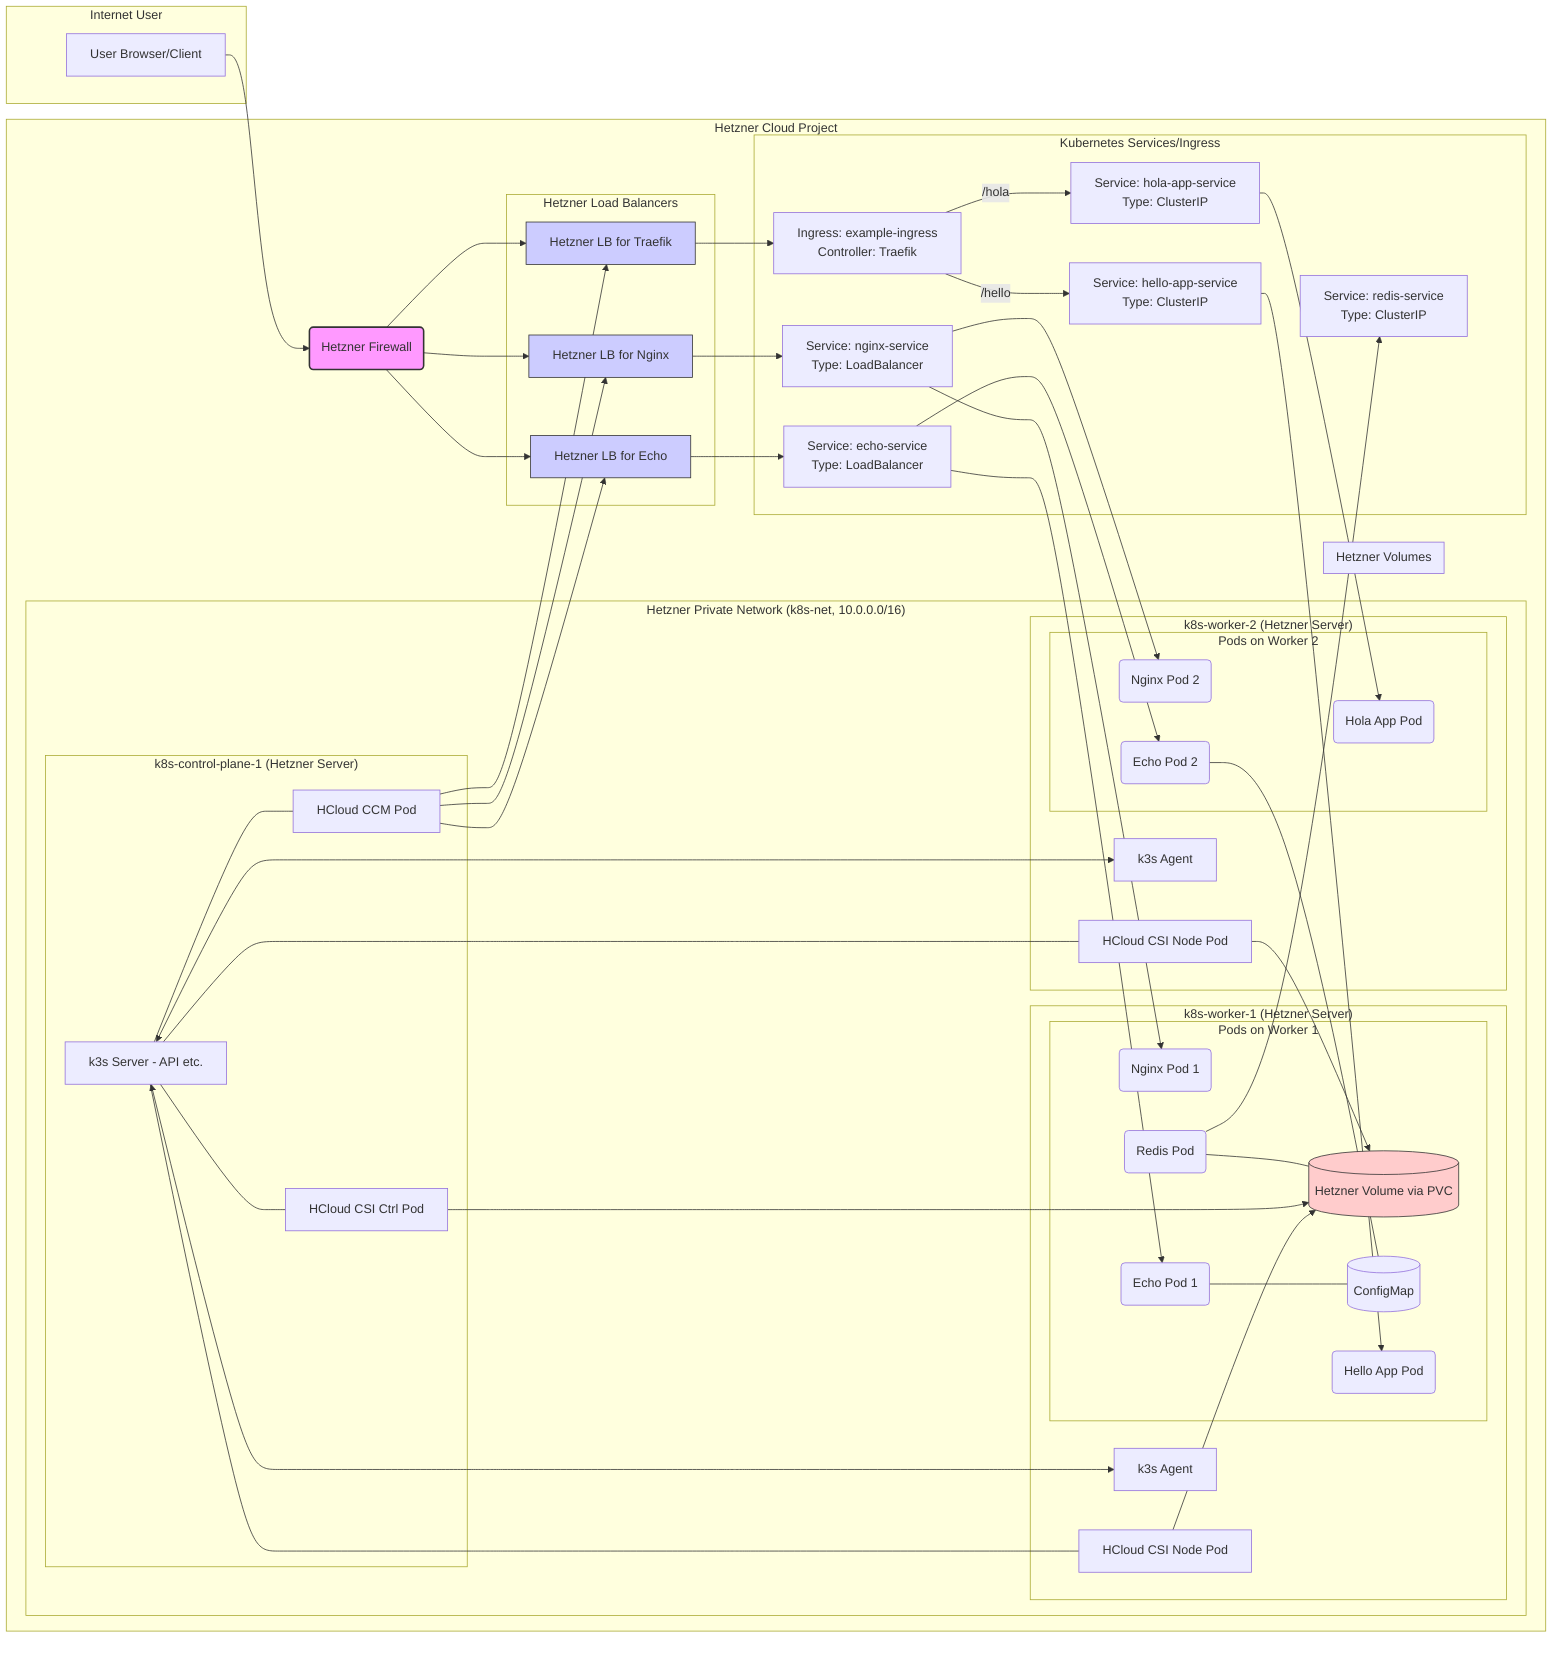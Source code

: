 graph LR
    subgraph "Internet User"
        U["User Browser/Client"]
    end

    subgraph "Hetzner Cloud Project"
        FW("Hetzner Firewall")
        subgraph "Hetzner Load Balancers"
            LB_Nginx["Hetzner LB for Nginx"]
            LB_Echo["Hetzner LB for Echo"]
            LB_Traefik["Hetzner LB for Traefik"]
        end
        subgraph "Hetzner Private Network (k8s-net, 10.0.0.0/16)"
            subgraph "k8s-control-plane-1 (Hetzner Server)"
                K3S_Server["k3s Server - API etc."]
                CCM["HCloud CCM Pod"]
                CSI_Ctrl["HCloud CSI Ctrl Pod"]
            end
            subgraph "k8s-worker-1 (Hetzner Server)"
                K3S_Agent1["k3s Agent"]
                CSI_Node1["HCloud CSI Node Pod"]
                subgraph "Pods on Worker 1"
                    NginxPod1("Nginx Pod 1")
                    RedisPod("Redis Pod") --- PV1[("Hetzner Volume via PVC")]
                    EchoPod1("Echo Pod 1") --- CM1[("ConfigMap")]
                    HelloAppPod("Hello App Pod")
                end
            end
            subgraph "k8s-worker-2 (Hetzner Server)"
                K3S_Agent2["k3s Agent"]
                CSI_Node2["HCloud CSI Node Pod"]
                 subgraph "Pods on Worker 2"
                    NginxPod2("Nginx Pod 2")
                    EchoPod2("Echo Pod 2") --- CM1
                    HolaAppPod("Hola App Pod")
                end
            end
        end
        subgraph "Hetzner Volumes"
            PV1
        end
        subgraph "Kubernetes Services/Ingress"
            Svc_Nginx["Service: nginx-service<br>Type: LoadBalancer"]
            Svc_Echo["Service: echo-service<br>Type: LoadBalancer"]
            Svc_Redis["Service: redis-service<br>Type: ClusterIP"]
            Svc_Hello["Service: hello-app-service<br>Type: ClusterIP"]
            Svc_Hola["Service: hola-app-service<br>Type: ClusterIP"]
            Ingress["Ingress: example-ingress<br>Controller: Traefik"]
        end

        %% Connections %%
        U --> FW
        FW --> LB_Nginx
        FW --> LB_Echo
        FW --> LB_Traefik

        LB_Nginx --> Svc_Nginx
        LB_Echo --> Svc_Echo
        LB_Traefik --> Ingress

        Svc_Nginx --> NginxPod1 & NginxPod2
        Svc_Echo --> EchoPod1 & EchoPod2
        RedisPod --> Svc_Redis

        Ingress -- "/hello" --> Svc_Hello
        Ingress -- "/hola" --> Svc_Hola
        Svc_Hello --> HelloAppPod
        Svc_Hola --> HolaAppPod

        %% Control Plane / Node Communication %%
        K3S_Server <--> K3S_Agent1 & K3S_Agent2
        K3S_Server --- CCM & CSI_Ctrl & CSI_Node1 & CSI_Node2

        %% Hetzner Integration %%
        CCM --> LB_Nginx & LB_Echo & LB_Traefik
        CSI_Ctrl & CSI_Node1 & CSI_Node2 --> PV1
    end

    style FW fill:#f9f,stroke:#333,stroke-width:2px
    style LB_Nginx fill:#ccf,stroke:#333,stroke-width:1px
    style LB_Echo fill:#ccf,stroke:#333,stroke-width:1px
    style LB_Traefik fill:#ccf,stroke:#333,stroke-width:1px
    style PV1 fill:#fcc,stroke:#333,stroke-width:1px